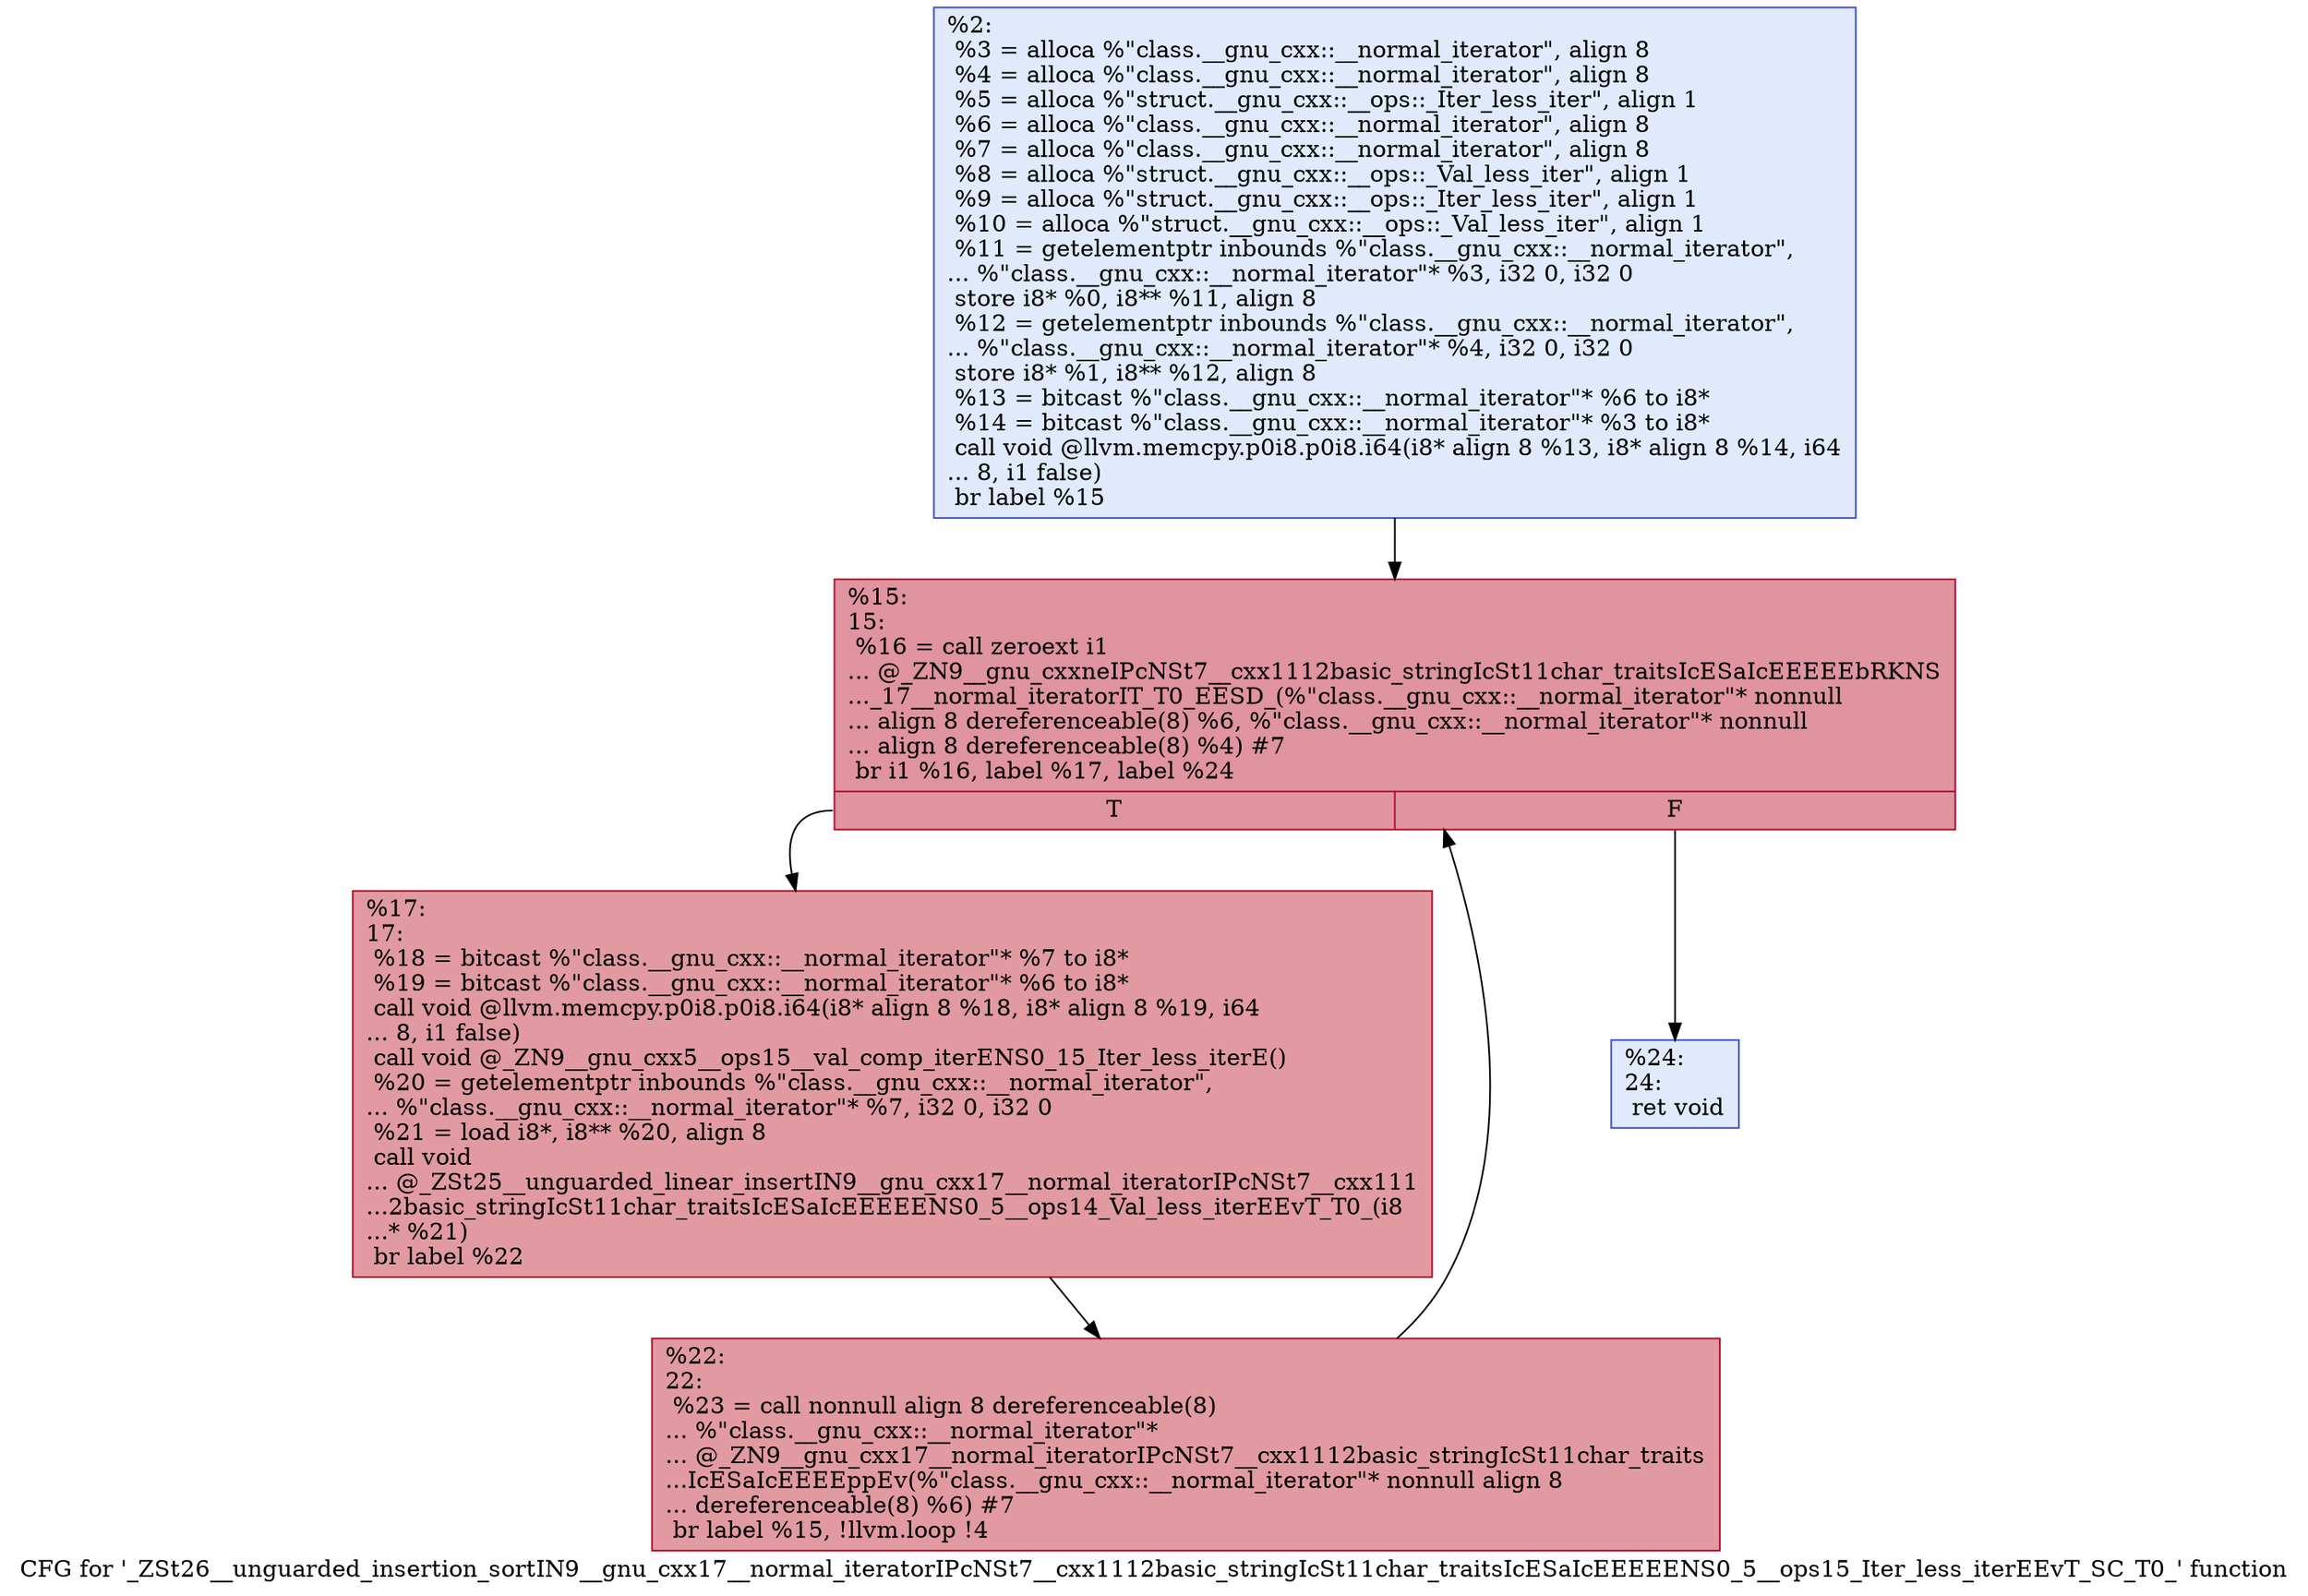 digraph "CFG for '_ZSt26__unguarded_insertion_sortIN9__gnu_cxx17__normal_iteratorIPcNSt7__cxx1112basic_stringIcSt11char_traitsIcESaIcEEEEENS0_5__ops15_Iter_less_iterEEvT_SC_T0_' function" {
	label="CFG for '_ZSt26__unguarded_insertion_sortIN9__gnu_cxx17__normal_iteratorIPcNSt7__cxx1112basic_stringIcSt11char_traitsIcESaIcEEEEENS0_5__ops15_Iter_less_iterEEvT_SC_T0_' function";

	Node0x563f4b5f31d0 [shape=record,color="#3d50c3ff", style=filled, fillcolor="#b9d0f970",label="{%2:\l  %3 = alloca %\"class.__gnu_cxx::__normal_iterator\", align 8\l  %4 = alloca %\"class.__gnu_cxx::__normal_iterator\", align 8\l  %5 = alloca %\"struct.__gnu_cxx::__ops::_Iter_less_iter\", align 1\l  %6 = alloca %\"class.__gnu_cxx::__normal_iterator\", align 8\l  %7 = alloca %\"class.__gnu_cxx::__normal_iterator\", align 8\l  %8 = alloca %\"struct.__gnu_cxx::__ops::_Val_less_iter\", align 1\l  %9 = alloca %\"struct.__gnu_cxx::__ops::_Iter_less_iter\", align 1\l  %10 = alloca %\"struct.__gnu_cxx::__ops::_Val_less_iter\", align 1\l  %11 = getelementptr inbounds %\"class.__gnu_cxx::__normal_iterator\",\l... %\"class.__gnu_cxx::__normal_iterator\"* %3, i32 0, i32 0\l  store i8* %0, i8** %11, align 8\l  %12 = getelementptr inbounds %\"class.__gnu_cxx::__normal_iterator\",\l... %\"class.__gnu_cxx::__normal_iterator\"* %4, i32 0, i32 0\l  store i8* %1, i8** %12, align 8\l  %13 = bitcast %\"class.__gnu_cxx::__normal_iterator\"* %6 to i8*\l  %14 = bitcast %\"class.__gnu_cxx::__normal_iterator\"* %3 to i8*\l  call void @llvm.memcpy.p0i8.p0i8.i64(i8* align 8 %13, i8* align 8 %14, i64\l... 8, i1 false)\l  br label %15\l}"];
	Node0x563f4b5f31d0 -> Node0x563f4b5f3a30;
	Node0x563f4b5f3a30 [shape=record,color="#b70d28ff", style=filled, fillcolor="#b70d2870",label="{%15:\l15:                                               \l  %16 = call zeroext i1\l... @_ZN9__gnu_cxxneIPcNSt7__cxx1112basic_stringIcSt11char_traitsIcESaIcEEEEEbRKNS\l..._17__normal_iteratorIT_T0_EESD_(%\"class.__gnu_cxx::__normal_iterator\"* nonnull\l... align 8 dereferenceable(8) %6, %\"class.__gnu_cxx::__normal_iterator\"* nonnull\l... align 8 dereferenceable(8) %4) #7\l  br i1 %16, label %17, label %24\l|{<s0>T|<s1>F}}"];
	Node0x563f4b5f3a30:s0 -> Node0x563f4b5f3d20;
	Node0x563f4b5f3a30:s1 -> Node0x563f4b5f3d70;
	Node0x563f4b5f3d20 [shape=record,color="#b70d28ff", style=filled, fillcolor="#bb1b2c70",label="{%17:\l17:                                               \l  %18 = bitcast %\"class.__gnu_cxx::__normal_iterator\"* %7 to i8*\l  %19 = bitcast %\"class.__gnu_cxx::__normal_iterator\"* %6 to i8*\l  call void @llvm.memcpy.p0i8.p0i8.i64(i8* align 8 %18, i8* align 8 %19, i64\l... 8, i1 false)\l  call void @_ZN9__gnu_cxx5__ops15__val_comp_iterENS0_15_Iter_less_iterE()\l  %20 = getelementptr inbounds %\"class.__gnu_cxx::__normal_iterator\",\l... %\"class.__gnu_cxx::__normal_iterator\"* %7, i32 0, i32 0\l  %21 = load i8*, i8** %20, align 8\l  call void\l... @_ZSt25__unguarded_linear_insertIN9__gnu_cxx17__normal_iteratorIPcNSt7__cxx111\l...2basic_stringIcSt11char_traitsIcESaIcEEEEENS0_5__ops14_Val_less_iterEEvT_T0_(i8\l...* %21)\l  br label %22\l}"];
	Node0x563f4b5f3d20 -> Node0x563f4b5f4260;
	Node0x563f4b5f4260 [shape=record,color="#b70d28ff", style=filled, fillcolor="#bb1b2c70",label="{%22:\l22:                                               \l  %23 = call nonnull align 8 dereferenceable(8)\l... %\"class.__gnu_cxx::__normal_iterator\"*\l... @_ZN9__gnu_cxx17__normal_iteratorIPcNSt7__cxx1112basic_stringIcSt11char_traits\l...IcESaIcEEEEppEv(%\"class.__gnu_cxx::__normal_iterator\"* nonnull align 8\l... dereferenceable(8) %6) #7\l  br label %15, !llvm.loop !4\l}"];
	Node0x563f4b5f4260 -> Node0x563f4b5f3a30;
	Node0x563f4b5f3d70 [shape=record,color="#3d50c3ff", style=filled, fillcolor="#b9d0f970",label="{%24:\l24:                                               \l  ret void\l}"];
}
